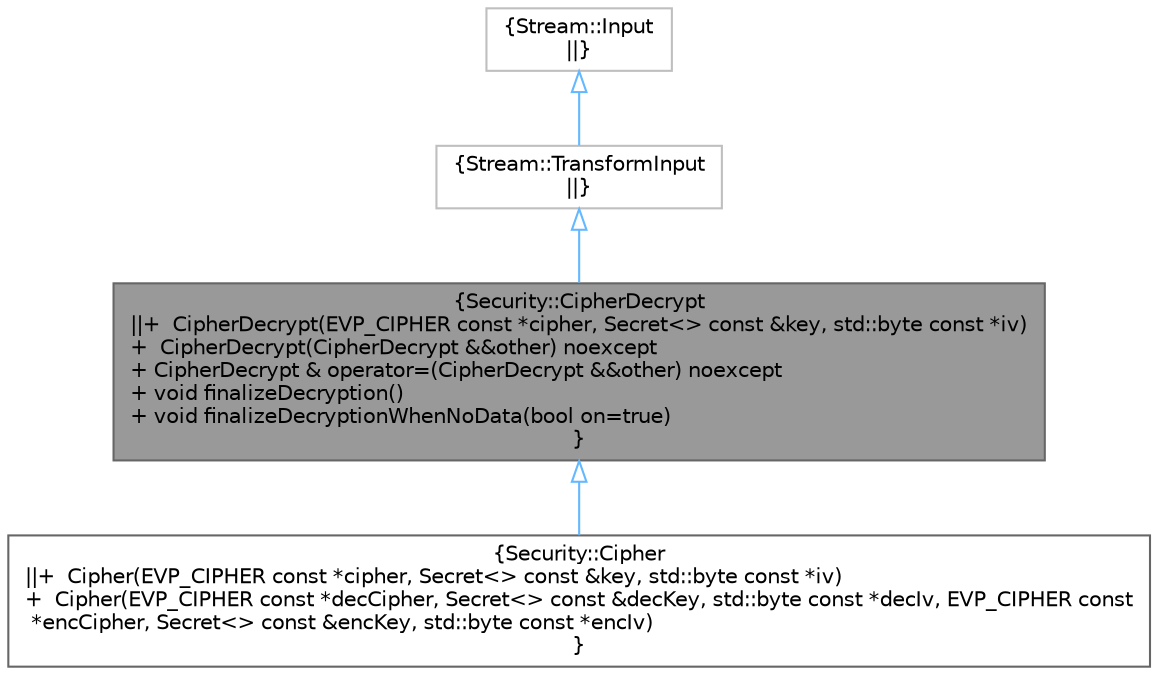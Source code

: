 digraph "Security::CipherDecrypt"
{
 // LATEX_PDF_SIZE
  bgcolor="transparent";
  edge [fontname=Helvetica,fontsize=10,labelfontname=Helvetica,labelfontsize=10];
  node [fontname=Helvetica,fontsize=10,shape=box,height=0.2,width=0.4];
  Node1 [label="{Security::CipherDecrypt\n||+  CipherDecrypt(EVP_CIPHER const *cipher, Secret\<\> const &key, std::byte const *iv)\l+  CipherDecrypt(CipherDecrypt &&other) noexcept\l+ CipherDecrypt & operator=(CipherDecrypt &&other) noexcept\l+ void finalizeDecryption()\l+ void finalizeDecryptionWhenNoData(bool on=true)\l}",height=0.2,width=0.4,color="gray40", fillcolor="grey60", style="filled", fontcolor="black",tooltip="Stream::Input Cipher decryptor."];
  Node2 -> Node1 [dir="back",color="steelblue1",style="solid",arrowtail="onormal"];
  Node2 [label="{Stream::TransformInput\n||}",height=0.2,width=0.4,color="grey75", fillcolor="white", style="filled",URL="/tmp/build/x64/Release/Stream/tag.xml$db/d03/classStream_1_1TransformInput.html",tooltip=" "];
  Node3 -> Node2 [dir="back",color="steelblue1",style="solid",arrowtail="onormal"];
  Node3 [label="{Stream::Input\n||}",height=0.2,width=0.4,color="grey75", fillcolor="white", style="filled",URL="/tmp/build/x64/Release/Stream/tag.xml$d7/d83/classStream_1_1Input.html",tooltip=" "];
  Node1 -> Node4 [dir="back",color="steelblue1",style="solid",arrowtail="onormal"];
  Node4 [label="{Security::Cipher\n||+  Cipher(EVP_CIPHER const *cipher, Secret\<\> const &key, std::byte const *iv)\l+  Cipher(EVP_CIPHER const *decCipher, Secret\<\> const &decKey, std::byte const *decIv, EVP_CIPHER const\l *encCipher, Secret\<\> const &encKey, std::byte const *encIv)\l}",height=0.2,width=0.4,color="gray40", fillcolor="white", style="filled",URL="$de/de0/classSecurity_1_1Cipher.html",tooltip="Stream::Input / Stream::Output Cipher decryptor and encryptor."];
}
